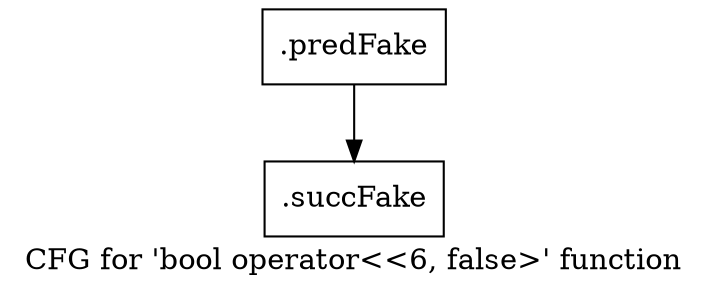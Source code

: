 digraph "CFG for 'bool operator\<\<6, false\>' function" {
	label="CFG for 'bool operator\<\<6, false\>' function";

	Node0x5e9d270 [shape=record,filename="",linenumber="",label="{.predFake}"];
	Node0x5e9d270 -> Node0x6105fe0[ callList="" memoryops="" filename="/mnt/xilinx/Vitis_HLS/2021.2/include/ap_int_base.h" execusionnum="0"];
	Node0x6105fe0 [shape=record,filename="/mnt/xilinx/Vitis_HLS/2021.2/include/ap_int_base.h",linenumber="1810",label="{.succFake}"];
}
